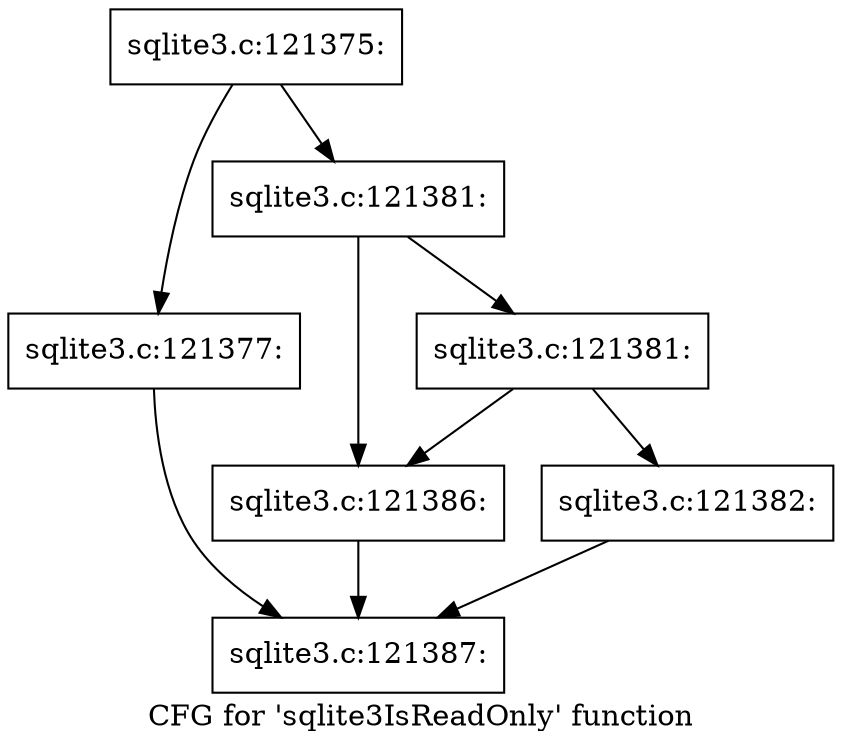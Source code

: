 digraph "CFG for 'sqlite3IsReadOnly' function" {
	label="CFG for 'sqlite3IsReadOnly' function";

	Node0x55c0f9d317f0 [shape=record,label="{sqlite3.c:121375:}"];
	Node0x55c0f9d317f0 -> Node0x55c0f9d31d40;
	Node0x55c0f9d317f0 -> Node0x55c0f9d31d90;
	Node0x55c0f9d31d40 [shape=record,label="{sqlite3.c:121377:}"];
	Node0x55c0f9d31d40 -> Node0x55c0f9d31970;
	Node0x55c0f9d31d90 [shape=record,label="{sqlite3.c:121381:}"];
	Node0x55c0f9d31d90 -> Node0x55c0f9d38a90;
	Node0x55c0f9d31d90 -> Node0x55c0f9d39420;
	Node0x55c0f9d39420 [shape=record,label="{sqlite3.c:121381:}"];
	Node0x55c0f9d39420 -> Node0x55c0f61a16b0;
	Node0x55c0f9d39420 -> Node0x55c0f9d38a90;
	Node0x55c0f61a16b0 [shape=record,label="{sqlite3.c:121382:}"];
	Node0x55c0f61a16b0 -> Node0x55c0f9d31970;
	Node0x55c0f9d38a90 [shape=record,label="{sqlite3.c:121386:}"];
	Node0x55c0f9d38a90 -> Node0x55c0f9d31970;
	Node0x55c0f9d31970 [shape=record,label="{sqlite3.c:121387:}"];
}

